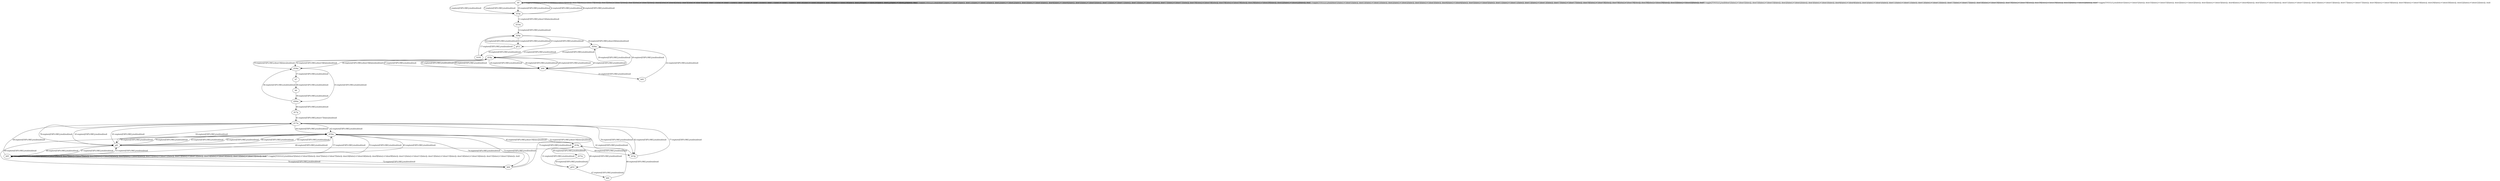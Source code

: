 # Total number of goals covered by this test: 4
# d19p --> d37m
# b60 --> d19p
# d37m --> gf10
# gf10 --> b60

digraph g {
"b0" -> "d33p" [label = "1-explore[EXPLORE];/null/null/null"];
"d33p" -> "b0" [label = "2-explore[EXPLORE];/null/null/null"];
"b0" -> "b0" [label = "3-toggle[TOGGLE];/null/door1[false]:=!(door1[false]); door33[false]:=!(door33[false]); door2[false]:=!(door2[false]); door3[false]:=!(door3[false]); door4[false]:=!(door4[false]); door5[false]:=!(door5[false]); door11[false]:=!(door11[false]); door13[false]:=!(door13[false]); door17[false]:=!(door17[false]); door18[false]:=!(door18[false]); door19[false]:=!(door19[false]); door20[false]:=!(door20[false]); door22[false]:=!(door22[false]); /null"];
"b0" -> "b0" [label = "4-toggle[TOGGLE];/null/door1[false]:=!(door1[false]); door33[false]:=!(door33[false]); door2[false]:=!(door2[false]); door3[false]:=!(door3[false]); door4[false]:=!(door4[false]); door5[false]:=!(door5[false]); door11[false]:=!(door11[false]); door13[false]:=!(door13[false]); door17[false]:=!(door17[false]); door18[false]:=!(door18[false]); door19[false]:=!(door19[false]); door20[false]:=!(door20[false]); door22[false]:=!(door22[false]); /null"];
"b0" -> "b0" [label = "5-toggle[TOGGLE];/null/door1[false]:=!(door1[false]); door33[false]:=!(door33[false]); door2[false]:=!(door2[false]); door3[false]:=!(door3[false]); door4[false]:=!(door4[false]); door5[false]:=!(door5[false]); door11[false]:=!(door11[false]); door13[false]:=!(door13[false]); door17[false]:=!(door17[false]); door18[false]:=!(door18[false]); door19[false]:=!(door19[false]); door20[false]:=!(door20[false]); door22[false]:=!(door22[false]); /null"];
"b0" -> "b0" [label = "6-toggle[TOGGLE];/null/door1[false]:=!(door1[false]); door33[false]:=!(door33[false]); door2[false]:=!(door2[false]); door3[false]:=!(door3[false]); door4[false]:=!(door4[false]); door5[false]:=!(door5[false]); door11[false]:=!(door11[false]); door13[false]:=!(door13[false]); door17[false]:=!(door17[false]); door18[false]:=!(door18[false]); door19[false]:=!(door19[false]); door20[false]:=!(door20[false]); door22[false]:=!(door22[false]); /null"];
"b0" -> "d33p" [label = "7-explore[EXPLORE];/null/null/null"];
"d33p" -> "b0" [label = "8-explore[EXPLORE];/null/null/null"];
"b0" -> "b0" [label = "9-toggle[TOGGLE];/null/door1[false]:=!(door1[false]); door33[false]:=!(door33[false]); door2[false]:=!(door2[false]); door3[false]:=!(door3[false]); door4[false]:=!(door4[false]); door5[false]:=!(door5[false]); door11[false]:=!(door11[false]); door13[false]:=!(door13[false]); door17[false]:=!(door17[false]); door18[false]:=!(door18[false]); door19[false]:=!(door19[false]); door20[false]:=!(door20[false]); door22[false]:=!(door22[false]); /null"];
"b0" -> "d33p" [label = "10-explore[EXPLORE];/null/null/null"];
"d33p" -> "d33m" [label = "11-explore[EXPLORE];/door33[false]/null/null"];
"d33m" -> "d20p" [label = "12-explore[EXPLORE];/null/null/null"];
"d20p" -> "gf12" [label = "13-explore[EXPLORE];/null/null/null"];
"gf12" -> "d20p" [label = "14-explore[EXPLORE];/null/null/null"];
"d20p" -> "gf12" [label = "15-explore[EXPLORE];/null/null/null"];
"gf12" -> "b102" [label = "16-explore[EXPLORE];/null/null/null"];
"b102" -> "d20p" [label = "17-explore[EXPLORE];/null/null/null"];
"d20p" -> "d20m" [label = "18-explore[EXPLORE];/door20[false]/null/null"];
"d20m" -> "d18p" [label = "19-explore[EXPLORE];/null/null/null"];
"d18p" -> "b94" [label = "20-explore[EXPLORE];/null/null/null"];
"b94" -> "b95" [label = "21-explore[EXPLORE];/null/null/null"];
"b95" -> "d20m" [label = "22-explore[EXPLORE];/null/null/null"];
"d20m" -> "d18p" [label = "23-explore[EXPLORE];/null/null/null"];
"d18p" -> "b94" [label = "24-explore[EXPLORE];/null/null/null"];
"b94" -> "d18p" [label = "25-explore[EXPLORE];/null/null/null"];
"d18p" -> "b94" [label = "26-explore[EXPLORE];/null/null/null"];
"b94" -> "d18p" [label = "27-explore[EXPLORE];/null/null/null"];
"d18p" -> "b94" [label = "28-explore[EXPLORE];/null/null/null"];
"b94" -> "d20m" [label = "29-explore[EXPLORE];/null/null/null"];
"d20m" -> "b94" [label = "30-explore[EXPLORE];/null/null/null"];
"b94" -> "d18p" [label = "31-explore[EXPLORE];/null/null/null"];
"d18p" -> "d18m" [label = "32-explore[EXPLORE];/door18[false]/null/null"];
"d18m" -> "d18p" [label = "33-explore[EXPLORE];/door18[false]/null/null"];
"d18p" -> "d18m" [label = "34-explore[EXPLORE];/door18[false]/null/null"];
"d18m" -> "d26m" [label = "35-explore[EXPLORE];/null/null/null"];
"d26m" -> "d18m" [label = "36-explore[EXPLORE];/null/null/null"];
"d18m" -> "b7" [label = "37-explore[EXPLORE];/null/null/null"];
"b7" -> "b6" [label = "38-explore[EXPLORE];/null/null/null"];
"b6" -> "d26m" [label = "39-explore[EXPLORE];/null/null/null"];
"d26m" -> "d17p" [label = "40-explore[EXPLORE];/null/null/null"];
"d17p" -> "d17m" [label = "41-explore[EXPLORE];/door17[false]/null/null"];
"d17m" -> "d19m" [label = "42-explore[EXPLORE];/null/null/null"];
"d19m" -> "gf2" [label = "43-explore[EXPLORE];/null/null/null"];
"gf2" -> "d19m" [label = "44-explore[EXPLORE];/null/null/null"];
"d19m" -> "d19p" [label = "45-explore[EXPLORE];/door19[false]/null/null"];
"d19p" -> "gf10" [label = "46-explore[EXPLORE];/null/null/null"];
"gf10" -> "b60" [label = "47-explore[EXPLORE];/null/null/null"];
"b60" -> "d19p" [label = "48-explore[EXPLORE];/null/null/null"];
"d19p" -> "d37m" [label = "49-explore[EXPLORE];/null/null/null"];
"d37m" -> "gf10" [label = "50-explore[EXPLORE];/null/null/null"];
"gf10" -> "d19p" [label = "51-explore[EXPLORE];/null/null/null"];
"d19p" -> "d19m" [label = "52-explore[EXPLORE];/door19[false]/null/null"];
"d19m" -> "b65" [label = "53-explore[EXPLORE];/null/null/null"];
"b65" -> "b65" [label = "54-toggle[TOGGLE];/null/door5[false]:=!(door5[false]); door7[false]:=!(door7[false]); door24[false]:=!(door24[false]); door9[false]:=!(door9[false]); door11[false]:=!(door11[false]); door13[false]:=!(door13[false]); door14[false]:=!(door14[false]); door15[false]:=!(door15[false]); /null"];
"b65" -> "gf2" [label = "55-explore[EXPLORE];/null/null/null"];
"gf2" -> "d19m" [label = "56-explore[EXPLORE];/null/null/null"];
"d19m" -> "b65" [label = "57-explore[EXPLORE];/null/null/null"];
"b65" -> "d17m" [label = "58-explore[EXPLORE];/null/null/null"];
"d17m" -> "gf2" [label = "59-explore[EXPLORE];/null/null/null"];
"gf2" -> "d15p" [label = "60-explore[EXPLORE];/null/null/null"];
"d15p" -> "d19m" [label = "61-explore[EXPLORE];/null/null/null"];
"d19m" -> "gf2" [label = "62-explore[EXPLORE];/null/null/null"];
"gf2" -> "d17m" [label = "63-explore[EXPLORE];/null/null/null"];
"d17m" -> "d19m" [label = "64-explore[EXPLORE];/null/null/null"];
"d19m" -> "b65" [label = "65-explore[EXPLORE];/null/null/null"];
"b65" -> "gf2" [label = "66-explore[EXPLORE];/null/null/null"];
"gf2" -> "b65" [label = "67-explore[EXPLORE];/null/null/null"];
"b65" -> "d19m" [label = "68-explore[EXPLORE];/null/null/null"];
"d19m" -> "b64" [label = "69-explore[EXPLORE];/null/null/null"];
"b64" -> "b65" [label = "70-explore[EXPLORE];/null/null/null"];
"b65" -> "b65" [label = "71-toggle[TOGGLE];/null/door5[false]:=!(door5[false]); door7[false]:=!(door7[false]); door24[false]:=!(door24[false]); door9[false]:=!(door9[false]); door11[false]:=!(door11[false]); door13[false]:=!(door13[false]); door14[false]:=!(door14[false]); door15[false]:=!(door15[false]); /null"];
"b65" -> "b64" [label = "72-explore[EXPLORE];/null/null/null"];
"b64" -> "d19m" [label = "73-explore[EXPLORE];/null/null/null"];
"d19m" -> "b64" [label = "74-explore[EXPLORE];/null/null/null"];
"b64" -> "d17m" [label = "75-explore[EXPLORE];/null/null/null"];
"d17m" -> "d15p" [label = "76-explore[EXPLORE];/null/null/null"];
"d15p" -> "d17m" [label = "77-explore[EXPLORE];/null/null/null"];
"d17m" -> "gf2" [label = "78-explore[EXPLORE];/null/null/null"];
"gf2" -> "d19m" [label = "79-explore[EXPLORE];/null/null/null"];
"d19m" -> "gf2" [label = "80-explore[EXPLORE];/null/null/null"];
"gf2" -> "d17m" [label = "81-explore[EXPLORE];/null/null/null"];
"d17m" -> "d15p" [label = "82-explore[EXPLORE];/null/null/null"];
}